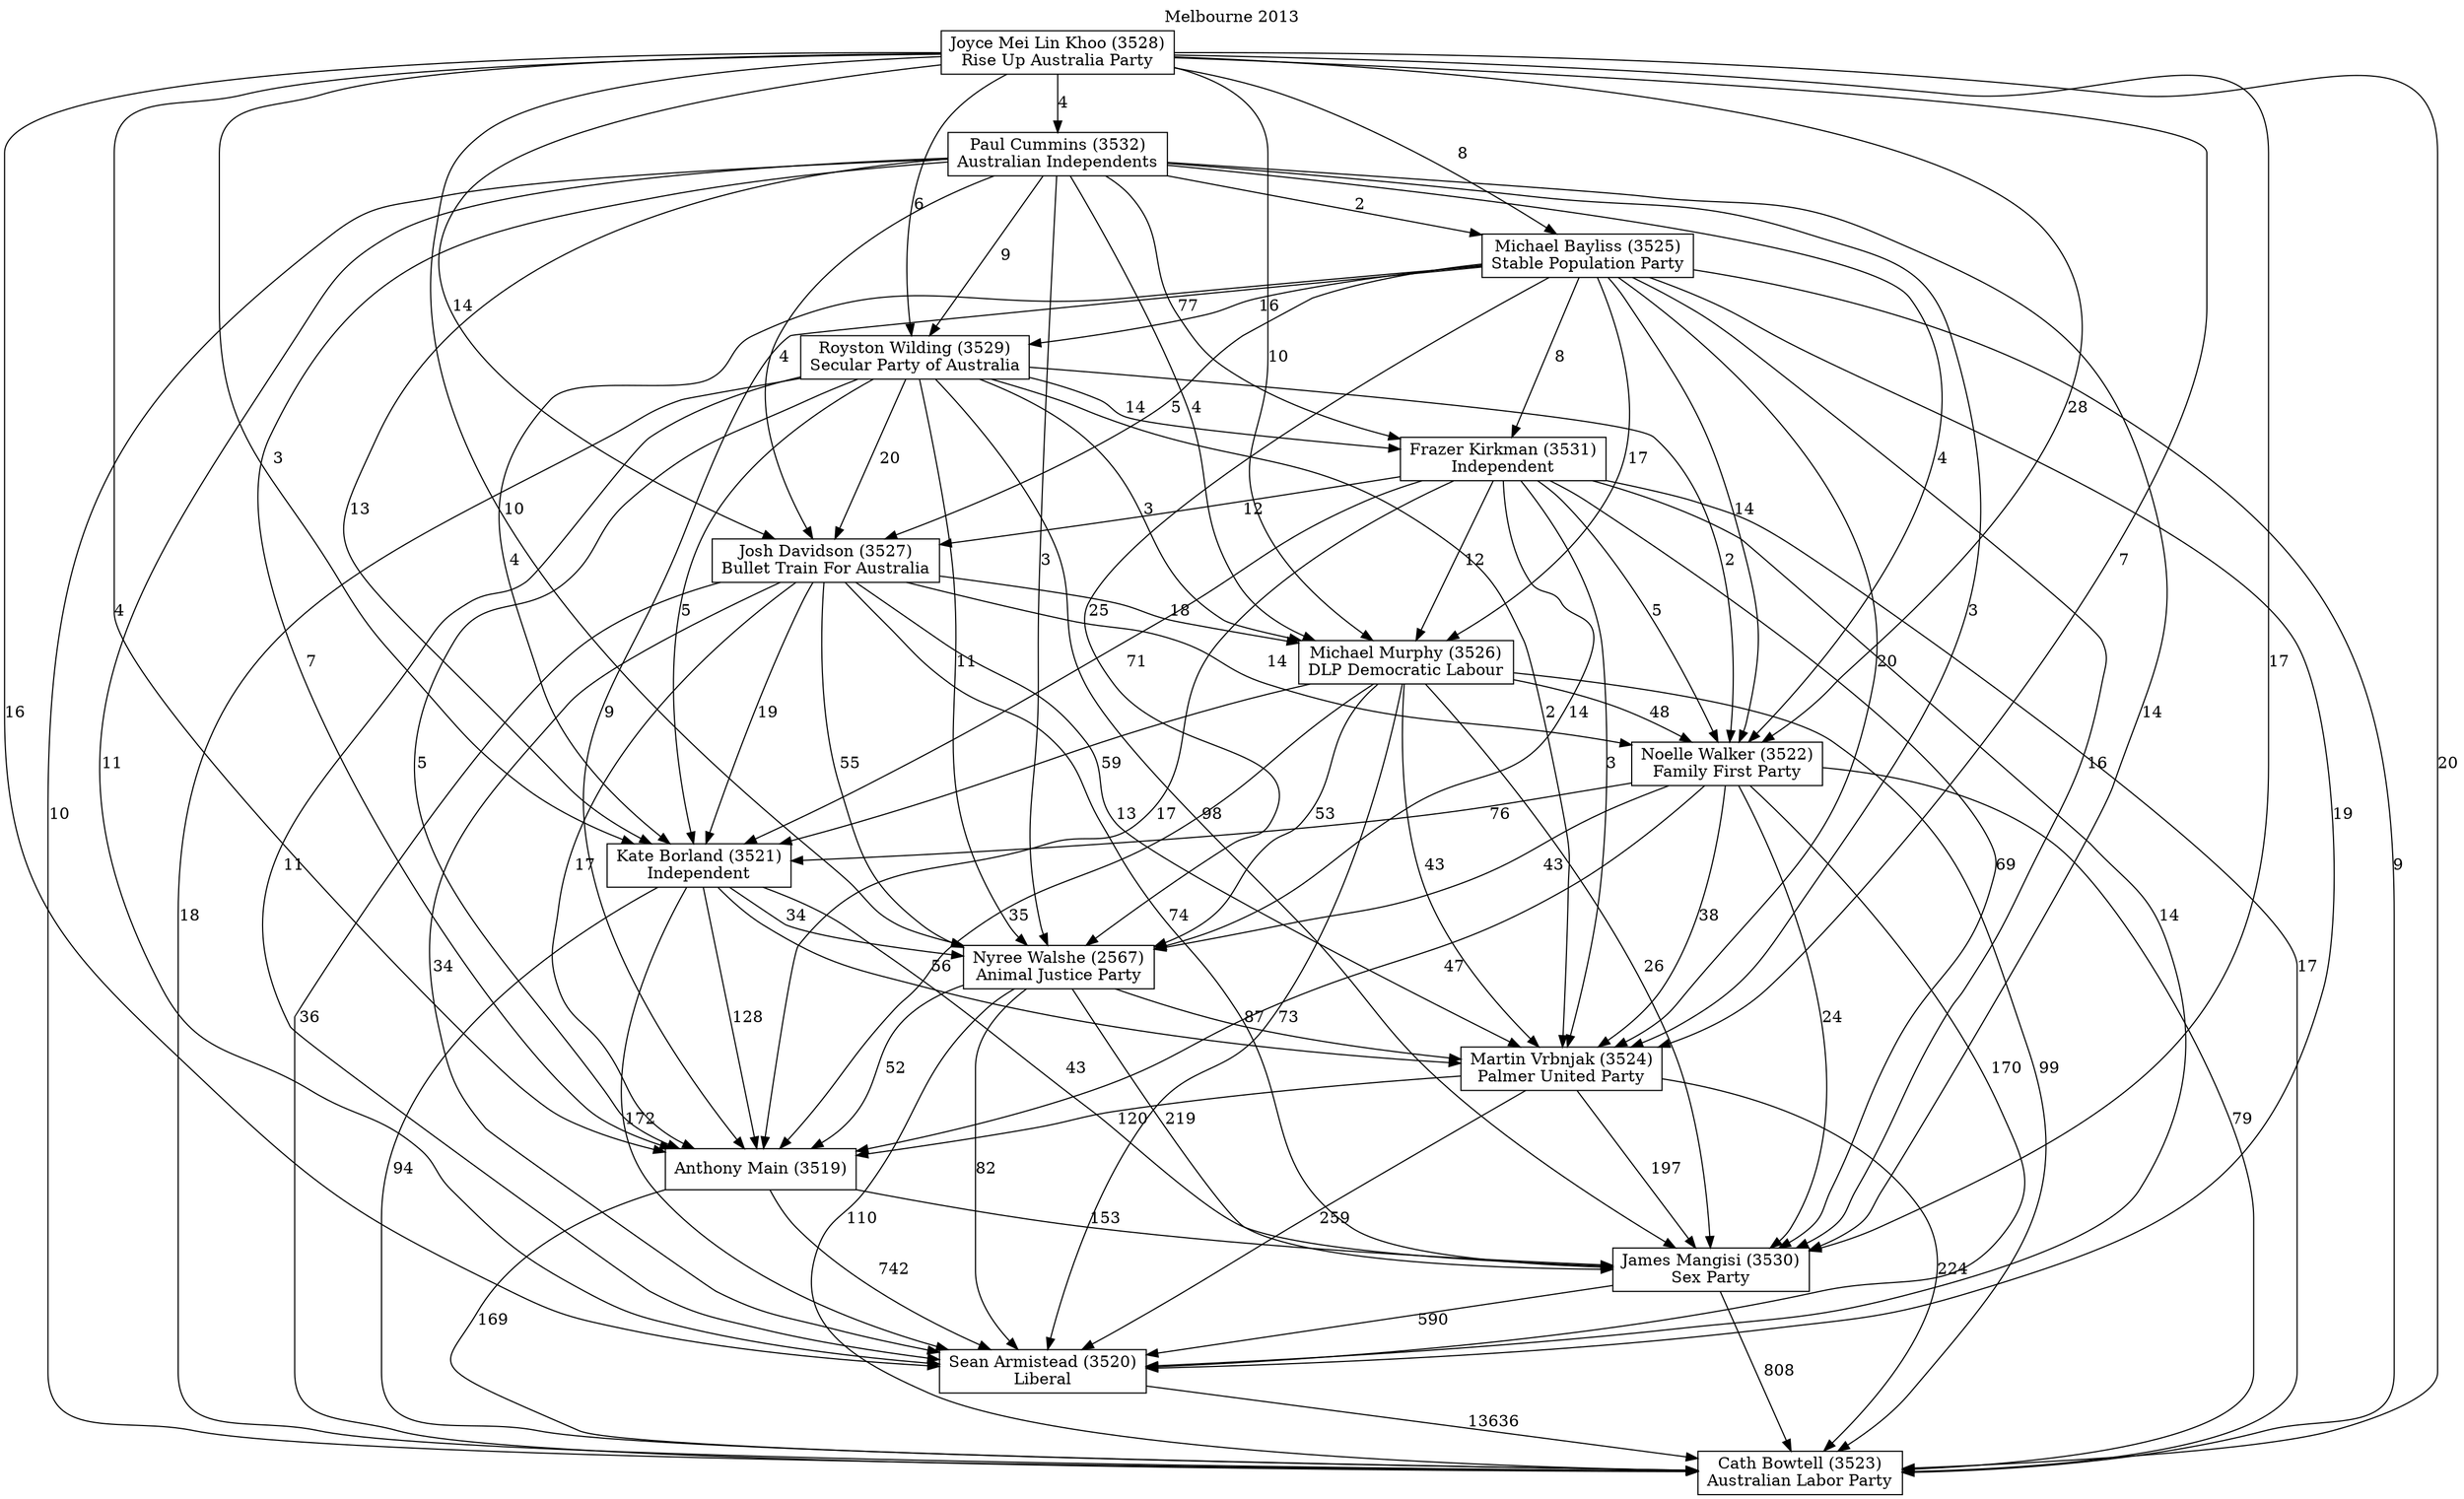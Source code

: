 // House preference flow
digraph "Cath Bowtell (3523)_Melbourne_2013" {
	graph [label="Melbourne 2013" labelloc=t mclimit=10]
	node [shape=box]
	"Cath Bowtell (3523)" [label="Cath Bowtell (3523)
Australian Labor Party"]
	"Sean Armistead (3520)" [label="Sean Armistead (3520)
Liberal"]
	"James Mangisi (3530)" [label="James Mangisi (3530)
Sex Party"]
	"Anthony Main (3519)" [label="Anthony Main (3519)
"]
	"Martin Vrbnjak (3524)" [label="Martin Vrbnjak (3524)
Palmer United Party"]
	"Nyree Walshe (2567)" [label="Nyree Walshe (2567)
Animal Justice Party"]
	"Kate Borland (3521)" [label="Kate Borland (3521)
Independent"]
	"Noelle Walker (3522)" [label="Noelle Walker (3522)
Family First Party"]
	"Michael Murphy (3526)" [label="Michael Murphy (3526)
DLP Democratic Labour"]
	"Josh Davidson (3527)" [label="Josh Davidson (3527)
Bullet Train For Australia"]
	"Frazer Kirkman (3531)" [label="Frazer Kirkman (3531)
Independent"]
	"Royston Wilding (3529)" [label="Royston Wilding (3529)
Secular Party of Australia"]
	"Michael Bayliss (3525)" [label="Michael Bayliss (3525)
Stable Population Party"]
	"Paul Cummins (3532)" [label="Paul Cummins (3532)
Australian Independents"]
	"Joyce Mei Lin Khoo (3528)" [label="Joyce Mei Lin Khoo (3528)
Rise Up Australia Party"]
	"Sean Armistead (3520)" -> "Cath Bowtell (3523)" [label=13636]
	"James Mangisi (3530)" -> "Sean Armistead (3520)" [label=590]
	"Anthony Main (3519)" -> "James Mangisi (3530)" [label=153]
	"Martin Vrbnjak (3524)" -> "Anthony Main (3519)" [label=120]
	"Nyree Walshe (2567)" -> "Martin Vrbnjak (3524)" [label=87]
	"Kate Borland (3521)" -> "Nyree Walshe (2567)" [label=34]
	"Noelle Walker (3522)" -> "Kate Borland (3521)" [label=76]
	"Michael Murphy (3526)" -> "Noelle Walker (3522)" [label=48]
	"Josh Davidson (3527)" -> "Michael Murphy (3526)" [label=18]
	"Frazer Kirkman (3531)" -> "Josh Davidson (3527)" [label=12]
	"Royston Wilding (3529)" -> "Frazer Kirkman (3531)" [label=14]
	"Michael Bayliss (3525)" -> "Royston Wilding (3529)" [label=16]
	"Paul Cummins (3532)" -> "Michael Bayliss (3525)" [label=2]
	"Joyce Mei Lin Khoo (3528)" -> "Paul Cummins (3532)" [label=4]
	"James Mangisi (3530)" -> "Cath Bowtell (3523)" [label=808]
	"Anthony Main (3519)" -> "Cath Bowtell (3523)" [label=169]
	"Martin Vrbnjak (3524)" -> "Cath Bowtell (3523)" [label=224]
	"Nyree Walshe (2567)" -> "Cath Bowtell (3523)" [label=110]
	"Kate Borland (3521)" -> "Cath Bowtell (3523)" [label=94]
	"Noelle Walker (3522)" -> "Cath Bowtell (3523)" [label=79]
	"Michael Murphy (3526)" -> "Cath Bowtell (3523)" [label=99]
	"Josh Davidson (3527)" -> "Cath Bowtell (3523)" [label=36]
	"Frazer Kirkman (3531)" -> "Cath Bowtell (3523)" [label=17]
	"Royston Wilding (3529)" -> "Cath Bowtell (3523)" [label=18]
	"Michael Bayliss (3525)" -> "Cath Bowtell (3523)" [label=9]
	"Paul Cummins (3532)" -> "Cath Bowtell (3523)" [label=10]
	"Joyce Mei Lin Khoo (3528)" -> "Cath Bowtell (3523)" [label=20]
	"Joyce Mei Lin Khoo (3528)" -> "Michael Bayliss (3525)" [label=8]
	"Paul Cummins (3532)" -> "Royston Wilding (3529)" [label=9]
	"Joyce Mei Lin Khoo (3528)" -> "Royston Wilding (3529)" [label=6]
	"Michael Bayliss (3525)" -> "Frazer Kirkman (3531)" [label=8]
	"Paul Cummins (3532)" -> "Frazer Kirkman (3531)" [label=77]
	"Royston Wilding (3529)" -> "Josh Davidson (3527)" [label=20]
	"Michael Bayliss (3525)" -> "Josh Davidson (3527)" [label=5]
	"Paul Cummins (3532)" -> "Josh Davidson (3527)" [label=4]
	"Joyce Mei Lin Khoo (3528)" -> "Josh Davidson (3527)" [label=14]
	"Frazer Kirkman (3531)" -> "Michael Murphy (3526)" [label=12]
	"Royston Wilding (3529)" -> "Michael Murphy (3526)" [label=3]
	"Michael Bayliss (3525)" -> "Michael Murphy (3526)" [label=17]
	"Paul Cummins (3532)" -> "Michael Murphy (3526)" [label=4]
	"Joyce Mei Lin Khoo (3528)" -> "Michael Murphy (3526)" [label=10]
	"Josh Davidson (3527)" -> "Noelle Walker (3522)" [label=14]
	"Frazer Kirkman (3531)" -> "Noelle Walker (3522)" [label=5]
	"Royston Wilding (3529)" -> "Noelle Walker (3522)" [label=2]
	"Michael Bayliss (3525)" -> "Noelle Walker (3522)" [label=14]
	"Paul Cummins (3532)" -> "Noelle Walker (3522)" [label=4]
	"Joyce Mei Lin Khoo (3528)" -> "Noelle Walker (3522)" [label=28]
	"Michael Murphy (3526)" -> "Kate Borland (3521)" [label=59]
	"Josh Davidson (3527)" -> "Kate Borland (3521)" [label=19]
	"Frazer Kirkman (3531)" -> "Kate Borland (3521)" [label=71]
	"Royston Wilding (3529)" -> "Kate Borland (3521)" [label=5]
	"Michael Bayliss (3525)" -> "Kate Borland (3521)" [label=4]
	"Paul Cummins (3532)" -> "Kate Borland (3521)" [label=13]
	"Joyce Mei Lin Khoo (3528)" -> "Kate Borland (3521)" [label=3]
	"Noelle Walker (3522)" -> "Nyree Walshe (2567)" [label=43]
	"Michael Murphy (3526)" -> "Nyree Walshe (2567)" [label=53]
	"Josh Davidson (3527)" -> "Nyree Walshe (2567)" [label=55]
	"Frazer Kirkman (3531)" -> "Nyree Walshe (2567)" [label=14]
	"Royston Wilding (3529)" -> "Nyree Walshe (2567)" [label=11]
	"Michael Bayliss (3525)" -> "Nyree Walshe (2567)" [label=25]
	"Paul Cummins (3532)" -> "Nyree Walshe (2567)" [label=3]
	"Joyce Mei Lin Khoo (3528)" -> "Nyree Walshe (2567)" [label=10]
	"Kate Borland (3521)" -> "Martin Vrbnjak (3524)" [label=56]
	"Noelle Walker (3522)" -> "Martin Vrbnjak (3524)" [label=38]
	"Michael Murphy (3526)" -> "Martin Vrbnjak (3524)" [label=43]
	"Josh Davidson (3527)" -> "Martin Vrbnjak (3524)" [label=13]
	"Frazer Kirkman (3531)" -> "Martin Vrbnjak (3524)" [label=3]
	"Royston Wilding (3529)" -> "Martin Vrbnjak (3524)" [label=2]
	"Michael Bayliss (3525)" -> "Martin Vrbnjak (3524)" [label=20]
	"Paul Cummins (3532)" -> "Martin Vrbnjak (3524)" [label=3]
	"Joyce Mei Lin Khoo (3528)" -> "Martin Vrbnjak (3524)" [label=7]
	"Nyree Walshe (2567)" -> "Anthony Main (3519)" [label=52]
	"Kate Borland (3521)" -> "Anthony Main (3519)" [label=128]
	"Noelle Walker (3522)" -> "Anthony Main (3519)" [label=47]
	"Michael Murphy (3526)" -> "Anthony Main (3519)" [label=35]
	"Josh Davidson (3527)" -> "Anthony Main (3519)" [label=17]
	"Frazer Kirkman (3531)" -> "Anthony Main (3519)" [label=17]
	"Royston Wilding (3529)" -> "Anthony Main (3519)" [label=5]
	"Michael Bayliss (3525)" -> "Anthony Main (3519)" [label=9]
	"Paul Cummins (3532)" -> "Anthony Main (3519)" [label=7]
	"Joyce Mei Lin Khoo (3528)" -> "Anthony Main (3519)" [label=4]
	"Martin Vrbnjak (3524)" -> "James Mangisi (3530)" [label=197]
	"Nyree Walshe (2567)" -> "James Mangisi (3530)" [label=219]
	"Kate Borland (3521)" -> "James Mangisi (3530)" [label=43]
	"Noelle Walker (3522)" -> "James Mangisi (3530)" [label=24]
	"Michael Murphy (3526)" -> "James Mangisi (3530)" [label=26]
	"Josh Davidson (3527)" -> "James Mangisi (3530)" [label=74]
	"Frazer Kirkman (3531)" -> "James Mangisi (3530)" [label=69]
	"Royston Wilding (3529)" -> "James Mangisi (3530)" [label=98]
	"Michael Bayliss (3525)" -> "James Mangisi (3530)" [label=16]
	"Paul Cummins (3532)" -> "James Mangisi (3530)" [label=14]
	"Joyce Mei Lin Khoo (3528)" -> "James Mangisi (3530)" [label=17]
	"Anthony Main (3519)" -> "Sean Armistead (3520)" [label=742]
	"Martin Vrbnjak (3524)" -> "Sean Armistead (3520)" [label=259]
	"Nyree Walshe (2567)" -> "Sean Armistead (3520)" [label=82]
	"Kate Borland (3521)" -> "Sean Armistead (3520)" [label=172]
	"Noelle Walker (3522)" -> "Sean Armistead (3520)" [label=170]
	"Michael Murphy (3526)" -> "Sean Armistead (3520)" [label=73]
	"Josh Davidson (3527)" -> "Sean Armistead (3520)" [label=34]
	"Frazer Kirkman (3531)" -> "Sean Armistead (3520)" [label=14]
	"Royston Wilding (3529)" -> "Sean Armistead (3520)" [label=11]
	"Michael Bayliss (3525)" -> "Sean Armistead (3520)" [label=19]
	"Paul Cummins (3532)" -> "Sean Armistead (3520)" [label=11]
	"Joyce Mei Lin Khoo (3528)" -> "Sean Armistead (3520)" [label=16]
}

